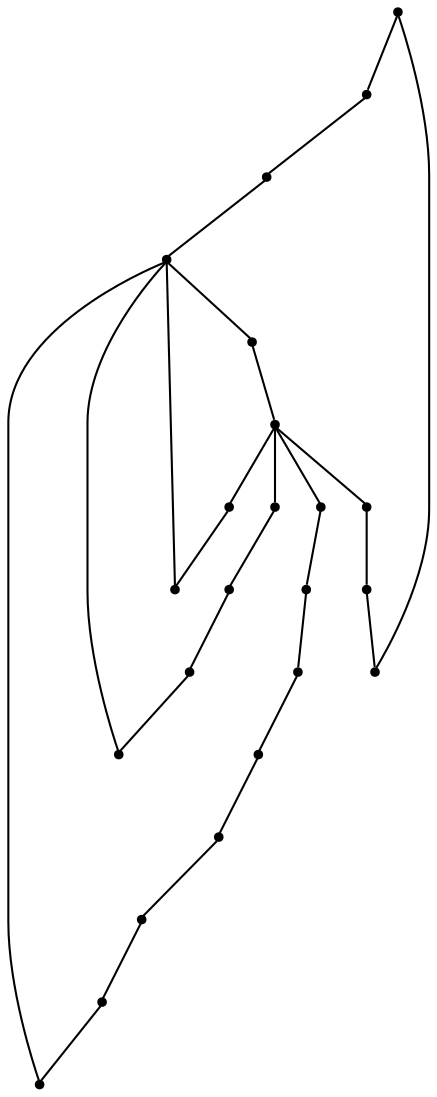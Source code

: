 graph {
  node [shape=point,comment="{\"directed\":false,\"doi\":\"10.1007/3-540-36151-0_19\",\"figure\":\"5 (3)\"}"]

  v0 [pos="1406.4499855041506,591.7870369510374"]
  v1 [pos="1402.2500038146975,676.0307477868123"]
  v2 [pos="1378.3812522888184,508.1057396487914"]
  v3 [pos="1375.3812472025554,759.7308006839477"]
  v4 [pos="1343.1312878926597,423.8057620283487"]
  v5 [pos="1340.7312075297039,843.955755924833"]
  v6 [pos="1335.3312492370605,575.0621325727823"]
  v7 [pos="1319.2062695821128,457.31209188267803"]
  v8 [pos="1334.1312726338706,692.7559064782185"]
  v9 [pos="1317.40624109904,810.5056928551717"]
  v10 [pos="1302.481238047282,339.5808067874633"]
  v11 [pos="1300.681209564209,633.5807966149373"]
  v12 [pos="1300.0812848409018,927.6558088219685"]
  v13 [pos="1260.031286875407,862.5369635181152"]
  v14 [pos="1290.4999732971191,535.6120593305948"]
  v15 [pos="1289.2999966939292,731.6058006839477"]
  v16 [pos="1263.6312166849773,405.28082916702056"]
  v17 [pos="1228.3812522888184,470.45582204625236"]
  v18 [pos="1223.5812187194824,797.3808454430623"]
  v19 [pos="1197.8562990824382,535.6120593305948"]
  v20 [pos="1190.6750679016113,732.205717459969"]
  v21 [pos="1172.7500597635906,601.3308373050414"]
  v22 [pos="1163.8063112894695,666.4869474328083"]

  v22 -- v21 [id="-2",pos="1163.8063112894695,666.4869474328083 1172.7500597635906,601.3308373050414 1172.7500597635906,601.3308373050414 1172.7500597635906,601.3308373050414"]
  v21 -- v19 [id="-7",pos="1172.7500597635906,601.3308373050414 1197.8562990824382,535.6120593305948 1197.8562990824382,535.6120593305948 1197.8562990824382,535.6120593305948"]
  v19 -- v17 [id="-13",pos="1197.8562990824382,535.6120593305948 1228.3812522888184,470.45582204625236 1228.3812522888184,470.45582204625236 1228.3812522888184,470.45582204625236"]
  v3 -- v1 [id="-16",pos="1375.3812472025554,759.7308006839477 1402.2500038146975,676.0307477868123 1402.2500038146975,676.0307477868123 1402.2500038146975,676.0307477868123"]
  v17 -- v16 [id="-19",pos="1228.3812522888184,470.45582204625236 1263.6312166849773,405.28082916702056 1263.6312166849773,405.28082916702056 1263.6312166849773,405.28082916702056"]
  v16 -- v10 [id="-25",pos="1263.6312166849773,405.28082916702056 1302.481238047282,339.5808067874633 1302.481238047282,339.5808067874633 1302.481238047282,339.5808067874633"]
  v15 -- v14 [id="-29",pos="1289.2999966939292,731.6058006839477 1290.4999732971191,535.6120593305948 1290.4999732971191,535.6120593305948 1290.4999732971191,535.6120593305948"]
  v14 -- v10 [id="-30",pos="1290.4999732971191,535.6120593305948 1302.481238047282,339.5808067874633 1302.481238047282,339.5808067874633 1302.481238047282,339.5808067874633"]
  v12 -- v5 [id="-34",pos="1300.0812848409018,927.6558088219685 1340.7312075297039,843.955755924833 1340.7312075297039,843.955755924833 1340.7312075297039,843.955755924833"]
  v12 -- v13 [id="-36",pos="1300.0812848409018,927.6558088219685 1260.031286875407,862.5369635181152 1260.031286875407,862.5369635181152 1260.031286875407,862.5369635181152"]
  v12 -- v9 [id="-37",pos="1300.0812848409018,927.6558088219685 1317.40624109904,810.5056928551717 1317.40624109904,810.5056928551717 1317.40624109904,810.5056928551717"]
  v5 -- v3 [id="-39",pos="1340.7312075297039,843.955755924833 1375.3812472025554,759.7308006839477 1375.3812472025554,759.7308006839477 1375.3812472025554,759.7308006839477"]
  v6 -- v7 [id="-43",pos="1335.3312492370605,575.0621325727823 1319.2062695821128,457.31209188267803 1319.2062695821128,457.31209188267803 1319.2062695821128,457.31209188267803"]
  v8 -- v6 [id="-45",pos="1334.1312726338706,692.7559064782185 1335.3312492370605,575.0621325727823 1335.3312492370605,575.0621325727823 1335.3312492370605,575.0621325727823"]
  v9 -- v8 [id="-52",pos="1317.40624109904,810.5056928551717 1334.1312726338706,692.7559064782185 1334.1312726338706,692.7559064782185 1334.1312726338706,692.7559064782185"]
  v0 -- v2 [id="-1",pos="1406.4499855041506,591.7870369510374 1378.3812522888184,508.1057396487914 1378.3812522888184,508.1057396487914 1378.3812522888184,508.1057396487914"]
  v1 -- v0 [id="-3",pos="1402.2500038146975,676.0307477868123 1406.4499855041506,591.7870369510374 1406.4499855041506,591.7870369510374 1406.4499855041506,591.7870369510374"]
  v20 -- v22 [id="-9",pos="1190.6750679016113,732.205717459969 1163.8063112894695,666.4869474328083 1163.8063112894695,666.4869474328083 1163.8063112894695,666.4869474328083"]
  v2 -- v4 [id="-11",pos="1378.3812522888184,508.1057396487914 1343.1312878926597,423.8057620283487 1343.1312878926597,423.8057620283487 1343.1312878926597,423.8057620283487"]
  v18 -- v20 [id="-15",pos="1223.5812187194824,797.3808454430623 1190.6750679016113,732.205717459969 1190.6750679016113,732.205717459969 1190.6750679016113,732.205717459969"]
  v13 -- v18 [id="-21",pos="1260.031286875407,862.5369635181152 1223.5812187194824,797.3808454430623 1223.5812187194824,797.3808454430623 1223.5812187194824,797.3808454430623"]
  v4 -- v10 [id="-31",pos="1343.1312878926597,423.8057620283487 1302.481238047282,339.5808067874633 1302.481238047282,339.5808067874633 1302.481238047282,339.5808067874633"]
  v12 -- v15 [id="-35",pos="1300.0812848409018,927.6558088219685 1289.2999966939292,731.6058006839477 1289.2999966939292,731.6058006839477 1289.2999966939292,731.6058006839477"]
  v11 -- v12 [id="-38",pos="1300.681209564209,633.5807966149373 1300.0812848409018,927.6558088219685 1300.0812848409018,927.6558088219685 1300.0812848409018,927.6558088219685"]
  v10 -- v11 [id="-44",pos="1302.481238047282,339.5808067874633 1300.681209564209,633.5807966149373 1300.681209564209,633.5807966149373 1300.681209564209,633.5807966149373"]
  v7 -- v10 [id="-54",pos="1319.2062695821128,457.31209188267803 1302.481238047282,339.5808067874633 1302.481238047282,339.5808067874633 1302.481238047282,339.5808067874633"]
}